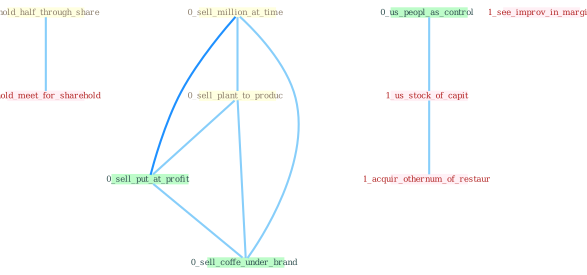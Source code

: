 Graph G{ 
    node
    [shape=polygon,style=filled,width=.5,height=.06,color="#BDFCC9",fixedsize=true,fontsize=4,
    fontcolor="#2f4f4f"];
    {node
    [color="#ffffe0", fontcolor="#8b7d6b"] "0_hold_half_through_share " "0_sell_million_at_time " "0_sell_plant_to_produc "}
{node [color="#fff0f5", fontcolor="#b22222"] "1_us_stock_of_capit " "1_see_improv_in_margin " "1_hold_meet_for_sharehold " "1_acquir_othernum_of_restaur "}
edge [color="#B0E2FF"];

	"0_hold_half_through_share " -- "1_hold_meet_for_sharehold " [w="1", color="#87cefa" ];
	"0_sell_million_at_time " -- "0_sell_plant_to_produc " [w="1", color="#87cefa" ];
	"0_sell_million_at_time " -- "0_sell_put_at_profit " [w="2", color="#1e90ff" , len=0.8];
	"0_sell_million_at_time " -- "0_sell_coffe_under_brand " [w="1", color="#87cefa" ];
	"0_sell_plant_to_produc " -- "0_sell_put_at_profit " [w="1", color="#87cefa" ];
	"0_sell_plant_to_produc " -- "0_sell_coffe_under_brand " [w="1", color="#87cefa" ];
	"0_us_peopl_as_control " -- "1_us_stock_of_capit " [w="1", color="#87cefa" ];
	"0_sell_put_at_profit " -- "0_sell_coffe_under_brand " [w="1", color="#87cefa" ];
	"1_us_stock_of_capit " -- "1_acquir_othernum_of_restaur " [w="1", color="#87cefa" ];
}
